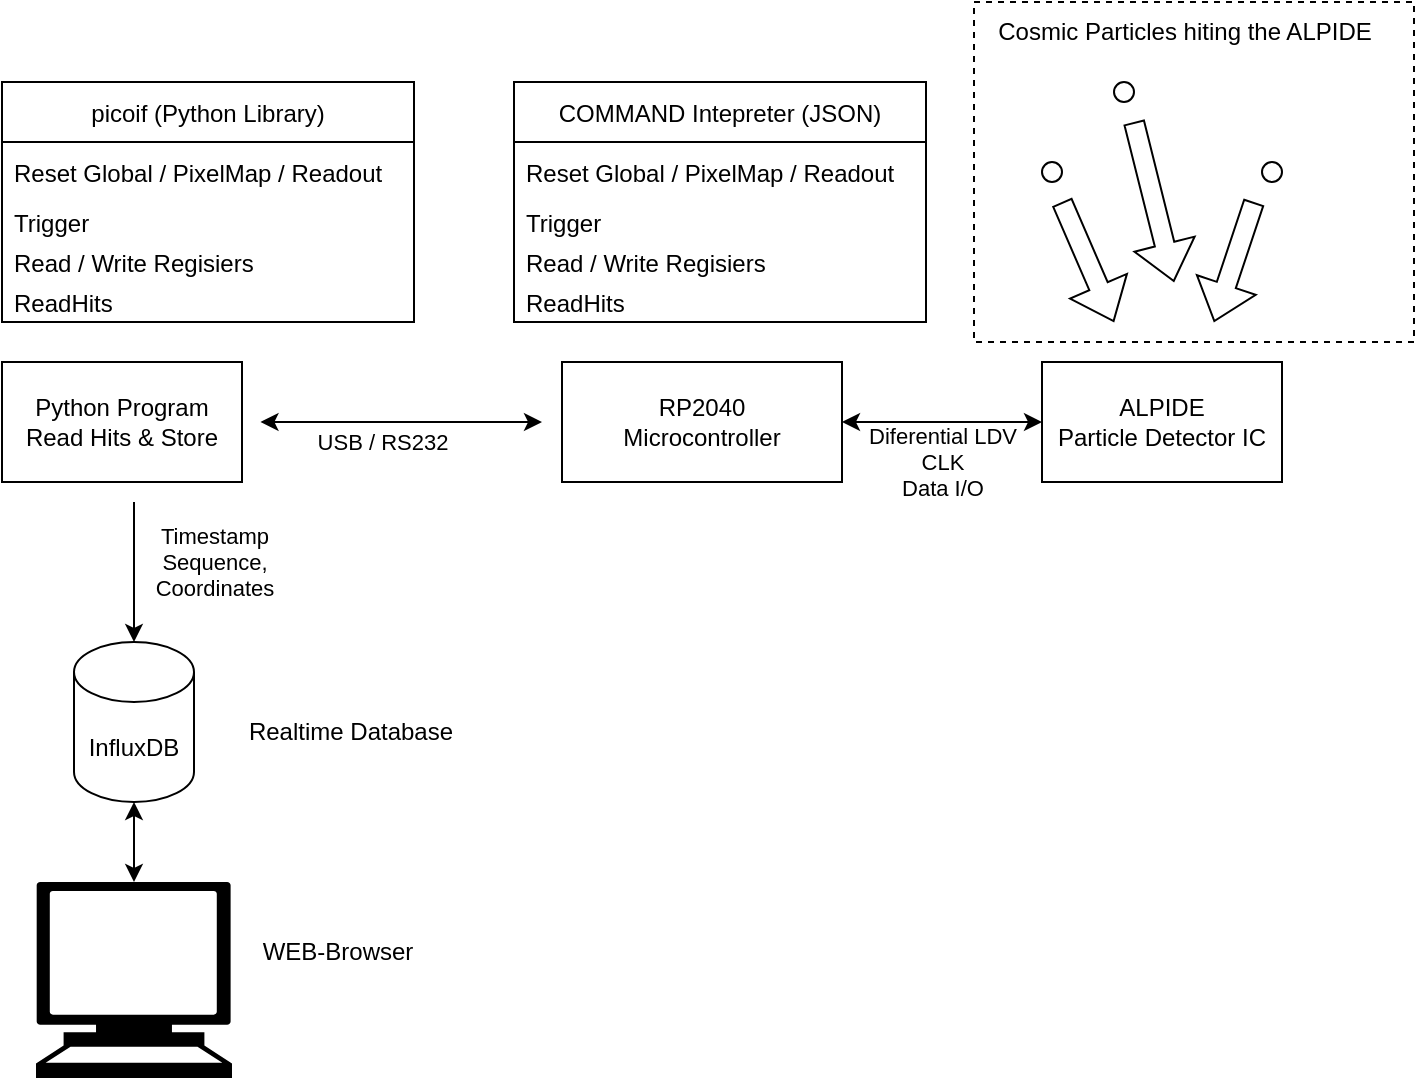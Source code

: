 <mxfile version="20.3.0" type="device"><diagram id="0BTy2HWw7usAdrSsWbbK" name="Page-1"><mxGraphModel dx="1153" dy="819" grid="1" gridSize="10" guides="1" tooltips="1" connect="1" arrows="1" fold="1" page="1" pageScale="1" pageWidth="827" pageHeight="1169" math="0" shadow="0"><root><mxCell id="0"/><mxCell id="1" parent="0"/><mxCell id="loRXaAUNoYwXy8M2U98c-43" value="" style="rounded=0;whiteSpace=wrap;html=1;sketch=0;dashed=1;shadow=0;" vertex="1" parent="1"><mxGeometry x="580" y="30" width="220" height="170" as="geometry"/></mxCell><mxCell id="loRXaAUNoYwXy8M2U98c-3" value="InfluxDB" style="shape=cylinder3;whiteSpace=wrap;html=1;boundedLbl=1;backgroundOutline=1;size=15;" vertex="1" parent="1"><mxGeometry x="130" y="350" width="60" height="80" as="geometry"/></mxCell><mxCell id="loRXaAUNoYwXy8M2U98c-4" value="ALPIDE&lt;br&gt;Particle Detector IC" style="rounded=0;whiteSpace=wrap;html=1;" vertex="1" parent="1"><mxGeometry x="614" y="210" width="120" height="60" as="geometry"/></mxCell><mxCell id="loRXaAUNoYwXy8M2U98c-5" value="RP2040&lt;br&gt;Microcontroller" style="rounded=0;whiteSpace=wrap;html=1;" vertex="1" parent="1"><mxGeometry x="374" y="210" width="140" height="60" as="geometry"/></mxCell><mxCell id="loRXaAUNoYwXy8M2U98c-7" value="Python Program&lt;br&gt;Read Hits &amp;amp; Store" style="rounded=0;whiteSpace=wrap;html=1;" vertex="1" parent="1"><mxGeometry x="94" y="210" width="120" height="60" as="geometry"/></mxCell><mxCell id="loRXaAUNoYwXy8M2U98c-10" value="Diferential LDV&lt;br&gt;CLK&lt;br&gt;Data I/O" style="endArrow=classic;startArrow=classic;html=1;rounded=0;exitX=1;exitY=0.5;exitDx=0;exitDy=0;entryX=0;entryY=0.5;entryDx=0;entryDy=0;" edge="1" parent="1" source="loRXaAUNoYwXy8M2U98c-5" target="loRXaAUNoYwXy8M2U98c-4"><mxGeometry y="-20" width="50" height="50" relative="1" as="geometry"><mxPoint x="564" y="280" as="sourcePoint"/><mxPoint x="614" y="230" as="targetPoint"/><mxPoint as="offset"/></mxGeometry></mxCell><mxCell id="loRXaAUNoYwXy8M2U98c-11" value="" style="endArrow=classic;startArrow=classic;html=1;rounded=0;exitX=1.077;exitY=0.5;exitDx=0;exitDy=0;exitPerimeter=0;" edge="1" parent="1" source="loRXaAUNoYwXy8M2U98c-7"><mxGeometry width="50" height="50" relative="1" as="geometry"><mxPoint x="204" y="240" as="sourcePoint"/><mxPoint x="364" y="240" as="targetPoint"/></mxGeometry></mxCell><mxCell id="loRXaAUNoYwXy8M2U98c-13" value="USB / RS232" style="edgeLabel;html=1;align=center;verticalAlign=middle;resizable=0;points=[];" vertex="1" connectable="0" parent="loRXaAUNoYwXy8M2U98c-11"><mxGeometry x="-0.424" y="-1" relative="1" as="geometry"><mxPoint x="20" y="9" as="offset"/></mxGeometry></mxCell><mxCell id="loRXaAUNoYwXy8M2U98c-14" value="COMMAND Intepreter (JSON)" style="swimlane;fontStyle=0;childLayout=stackLayout;horizontal=1;startSize=30;horizontalStack=0;resizeParent=1;resizeParentMax=0;resizeLast=0;collapsible=1;marginBottom=0;" vertex="1" parent="1"><mxGeometry x="350" y="70" width="206" height="120" as="geometry"/></mxCell><mxCell id="loRXaAUNoYwXy8M2U98c-16" value="Reset Global / PixelMap / Readout" style="text;strokeColor=none;fillColor=none;align=left;verticalAlign=middle;spacingLeft=4;spacingRight=4;overflow=hidden;points=[[0,0.5],[1,0.5]];portConstraint=eastwest;rotatable=0;" vertex="1" parent="loRXaAUNoYwXy8M2U98c-14"><mxGeometry y="30" width="206" height="30" as="geometry"/></mxCell><mxCell id="loRXaAUNoYwXy8M2U98c-17" value="Trigger" style="text;strokeColor=none;fillColor=none;align=left;verticalAlign=middle;spacingLeft=4;spacingRight=4;overflow=hidden;points=[[0,0.5],[1,0.5]];portConstraint=eastwest;rotatable=0;" vertex="1" parent="loRXaAUNoYwXy8M2U98c-14"><mxGeometry y="60" width="206" height="20" as="geometry"/></mxCell><mxCell id="loRXaAUNoYwXy8M2U98c-19" value="Read / Write Regisiers" style="text;strokeColor=none;fillColor=none;align=left;verticalAlign=middle;spacingLeft=4;spacingRight=4;overflow=hidden;points=[[0,0.5],[1,0.5]];portConstraint=eastwest;rotatable=0;" vertex="1" parent="loRXaAUNoYwXy8M2U98c-14"><mxGeometry y="80" width="206" height="20" as="geometry"/></mxCell><mxCell id="loRXaAUNoYwXy8M2U98c-20" value="ReadHits" style="text;strokeColor=none;fillColor=none;align=left;verticalAlign=middle;spacingLeft=4;spacingRight=4;overflow=hidden;points=[[0,0.5],[1,0.5]];portConstraint=eastwest;rotatable=0;" vertex="1" parent="loRXaAUNoYwXy8M2U98c-14"><mxGeometry y="100" width="206" height="20" as="geometry"/></mxCell><mxCell id="loRXaAUNoYwXy8M2U98c-21" value="" style="shape=mxgraph.signs.tech.computer;html=1;pointerEvents=1;fillColor=#000000;strokeColor=none;verticalLabelPosition=bottom;verticalAlign=top;align=center;" vertex="1" parent="1"><mxGeometry x="111" y="470" width="98" height="98" as="geometry"/></mxCell><mxCell id="loRXaAUNoYwXy8M2U98c-27" value="" style="ellipse;whiteSpace=wrap;html=1;aspect=fixed;" vertex="1" parent="1"><mxGeometry x="614" y="110" width="10" height="10" as="geometry"/></mxCell><mxCell id="loRXaAUNoYwXy8M2U98c-28" value="" style="shape=flexArrow;endArrow=classic;html=1;rounded=0;" edge="1" parent="1"><mxGeometry width="50" height="50" relative="1" as="geometry"><mxPoint x="624" y="130" as="sourcePoint"/><mxPoint x="650" y="190" as="targetPoint"/></mxGeometry></mxCell><mxCell id="loRXaAUNoYwXy8M2U98c-29" value="" style="ellipse;whiteSpace=wrap;html=1;aspect=fixed;" vertex="1" parent="1"><mxGeometry x="650" y="70" width="10" height="10" as="geometry"/></mxCell><mxCell id="loRXaAUNoYwXy8M2U98c-30" value="" style="ellipse;whiteSpace=wrap;html=1;aspect=fixed;" vertex="1" parent="1"><mxGeometry x="724" y="110" width="10" height="10" as="geometry"/></mxCell><mxCell id="loRXaAUNoYwXy8M2U98c-35" value="" style="shape=flexArrow;endArrow=classic;html=1;rounded=0;" edge="1" parent="1"><mxGeometry width="50" height="50" relative="1" as="geometry"><mxPoint x="660" y="90" as="sourcePoint"/><mxPoint x="680" y="170" as="targetPoint"/></mxGeometry></mxCell><mxCell id="loRXaAUNoYwXy8M2U98c-37" value="" style="shape=flexArrow;endArrow=classic;html=1;rounded=0;" edge="1" parent="1"><mxGeometry width="50" height="50" relative="1" as="geometry"><mxPoint x="720" y="130" as="sourcePoint"/><mxPoint x="700" y="190" as="targetPoint"/></mxGeometry></mxCell><mxCell id="loRXaAUNoYwXy8M2U98c-38" value="Cosmic Particles hiting the ALPIDE" style="text;html=1;align=center;verticalAlign=middle;resizable=0;points=[];autosize=1;strokeColor=none;fillColor=none;" vertex="1" parent="1"><mxGeometry x="580" y="30" width="210" height="30" as="geometry"/></mxCell><mxCell id="loRXaAUNoYwXy8M2U98c-44" value="" style="endArrow=classic;html=1;rounded=0;" edge="1" parent="1"><mxGeometry width="50" height="50" relative="1" as="geometry"><mxPoint x="160" y="280" as="sourcePoint"/><mxPoint x="160" y="350" as="targetPoint"/></mxGeometry></mxCell><mxCell id="loRXaAUNoYwXy8M2U98c-45" value="Timestamp&lt;br&gt;Sequence,&lt;br&gt;Coordinates" style="edgeLabel;html=1;align=center;verticalAlign=middle;resizable=0;points=[];" vertex="1" connectable="0" parent="loRXaAUNoYwXy8M2U98c-44"><mxGeometry x="0.309" relative="1" as="geometry"><mxPoint x="40" y="-16" as="offset"/></mxGeometry></mxCell><mxCell id="loRXaAUNoYwXy8M2U98c-48" value="" style="endArrow=classic;startArrow=classic;html=1;rounded=0;entryX=0.5;entryY=1;entryDx=0;entryDy=0;entryPerimeter=0;exitX=0.5;exitY=0;exitDx=0;exitDy=0;exitPerimeter=0;" edge="1" parent="1" source="loRXaAUNoYwXy8M2U98c-21" target="loRXaAUNoYwXy8M2U98c-3"><mxGeometry width="50" height="50" relative="1" as="geometry"><mxPoint x="140" y="560" as="sourcePoint"/><mxPoint x="190" y="510" as="targetPoint"/></mxGeometry></mxCell><mxCell id="loRXaAUNoYwXy8M2U98c-50" value="picoif (Python Library)" style="swimlane;fontStyle=0;childLayout=stackLayout;horizontal=1;startSize=30;horizontalStack=0;resizeParent=1;resizeParentMax=0;resizeLast=0;collapsible=1;marginBottom=0;" vertex="1" parent="1"><mxGeometry x="94" y="70" width="206" height="120" as="geometry"/></mxCell><mxCell id="loRXaAUNoYwXy8M2U98c-51" value="Reset Global / PixelMap / Readout" style="text;strokeColor=none;fillColor=none;align=left;verticalAlign=middle;spacingLeft=4;spacingRight=4;overflow=hidden;points=[[0,0.5],[1,0.5]];portConstraint=eastwest;rotatable=0;" vertex="1" parent="loRXaAUNoYwXy8M2U98c-50"><mxGeometry y="30" width="206" height="30" as="geometry"/></mxCell><mxCell id="loRXaAUNoYwXy8M2U98c-52" value="Trigger" style="text;strokeColor=none;fillColor=none;align=left;verticalAlign=middle;spacingLeft=4;spacingRight=4;overflow=hidden;points=[[0,0.5],[1,0.5]];portConstraint=eastwest;rotatable=0;" vertex="1" parent="loRXaAUNoYwXy8M2U98c-50"><mxGeometry y="60" width="206" height="20" as="geometry"/></mxCell><mxCell id="loRXaAUNoYwXy8M2U98c-53" value="Read / Write Regisiers" style="text;strokeColor=none;fillColor=none;align=left;verticalAlign=middle;spacingLeft=4;spacingRight=4;overflow=hidden;points=[[0,0.5],[1,0.5]];portConstraint=eastwest;rotatable=0;" vertex="1" parent="loRXaAUNoYwXy8M2U98c-50"><mxGeometry y="80" width="206" height="20" as="geometry"/></mxCell><mxCell id="loRXaAUNoYwXy8M2U98c-54" value="ReadHits" style="text;strokeColor=none;fillColor=none;align=left;verticalAlign=middle;spacingLeft=4;spacingRight=4;overflow=hidden;points=[[0,0.5],[1,0.5]];portConstraint=eastwest;rotatable=0;" vertex="1" parent="loRXaAUNoYwXy8M2U98c-50"><mxGeometry y="100" width="206" height="20" as="geometry"/></mxCell><mxCell id="loRXaAUNoYwXy8M2U98c-55" value="Realtime Database" style="text;html=1;align=center;verticalAlign=middle;resizable=0;points=[];autosize=1;strokeColor=none;fillColor=none;" vertex="1" parent="1"><mxGeometry x="203" y="380" width="130" height="30" as="geometry"/></mxCell><mxCell id="loRXaAUNoYwXy8M2U98c-56" value="WEB-Browser" style="text;html=1;strokeColor=none;fillColor=none;align=center;verticalAlign=middle;whiteSpace=wrap;rounded=0;shadow=0;dashed=1;sketch=0;" vertex="1" parent="1"><mxGeometry x="214" y="490" width="96" height="30" as="geometry"/></mxCell></root></mxGraphModel></diagram></mxfile>